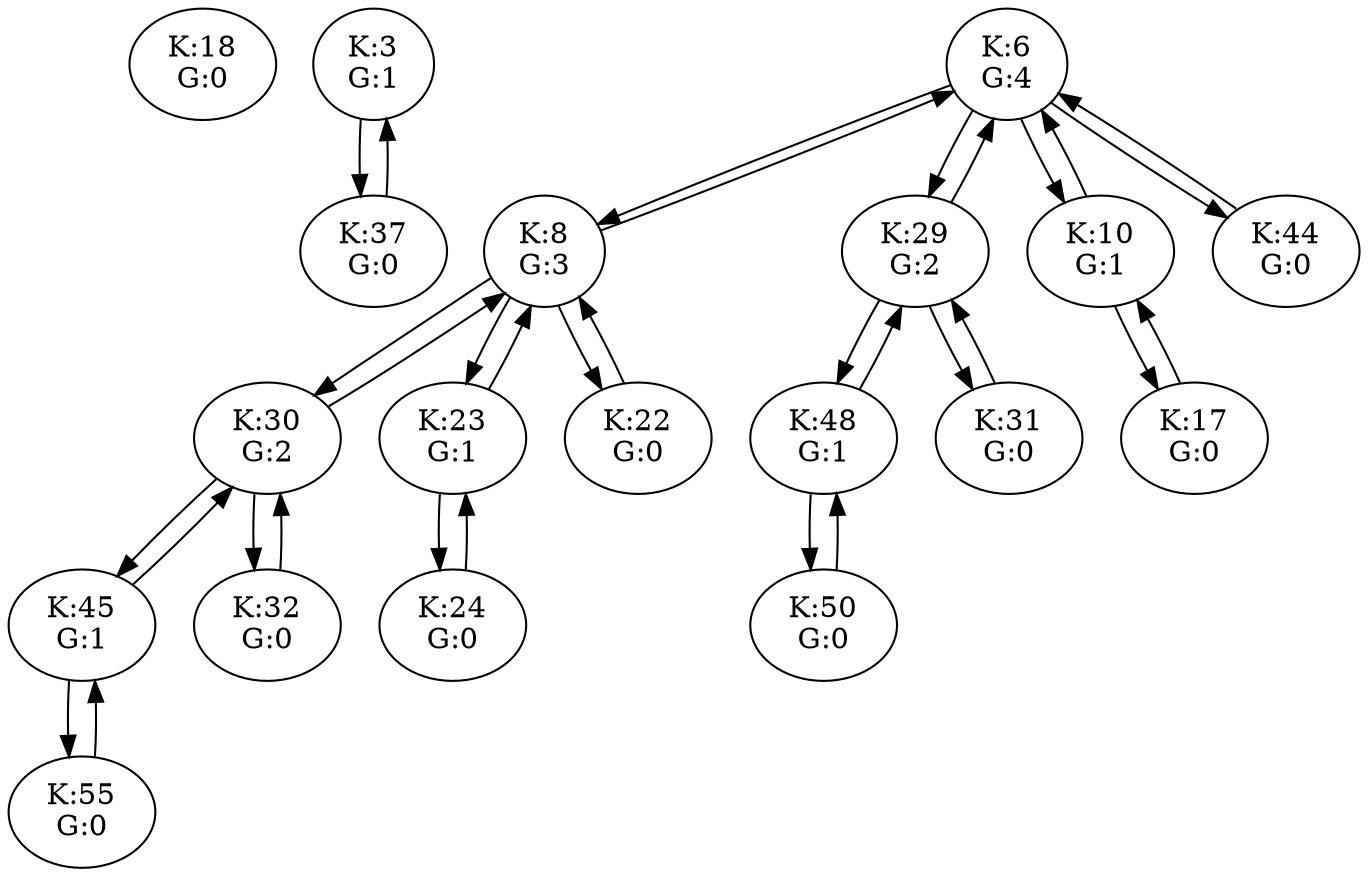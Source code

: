 digraph theGraph{
	node18[ label = "K:18\nG:0"];
	node3[ label = "K:3\nG:1"];
	node37[ label = "K:37\nG:0"];
	node6[ label = "K:6\nG:4"];
	node8[ label = "K:8\nG:3"];
	node30[ label = "K:30\nG:2"];
	node29[ label = "K:29\nG:2"];
	node45[ label = "K:45\nG:1"];
	node23[ label = "K:23\nG:1"];
	node48[ label = "K:48\nG:1"];
	node10[ label = "K:10\nG:1"];
	node55[ label = "K:55\nG:0"];
	node32[ label = "K:32\nG:0"];
	node24[ label = "K:24\nG:0"];
	node22[ label = "K:22\nG:0"];
	node50[ label = "K:50\nG:0"];
	node31[ label = "K:31\nG:0"];
	node17[ label = "K:17\nG:0"];
	node44[ label = "K:44\nG:0"];
	node3->node37
	node37->node3
	node6->node8
	node8->node6
	node6->node29
	node29->node6
	node6->node10
	node10->node6
	node6->node44
	node44->node6
	node8->node30
	node30->node8
	node8->node23
	node23->node8
	node8->node22
	node22->node8
	node30->node45
	node45->node30
	node30->node32
	node32->node30
	node29->node48
	node48->node29
	node29->node31
	node31->node29
	node45->node55
	node55->node45
	node23->node24
	node24->node23
	node48->node50
	node50->node48
	node10->node17
	node17->node10
}
